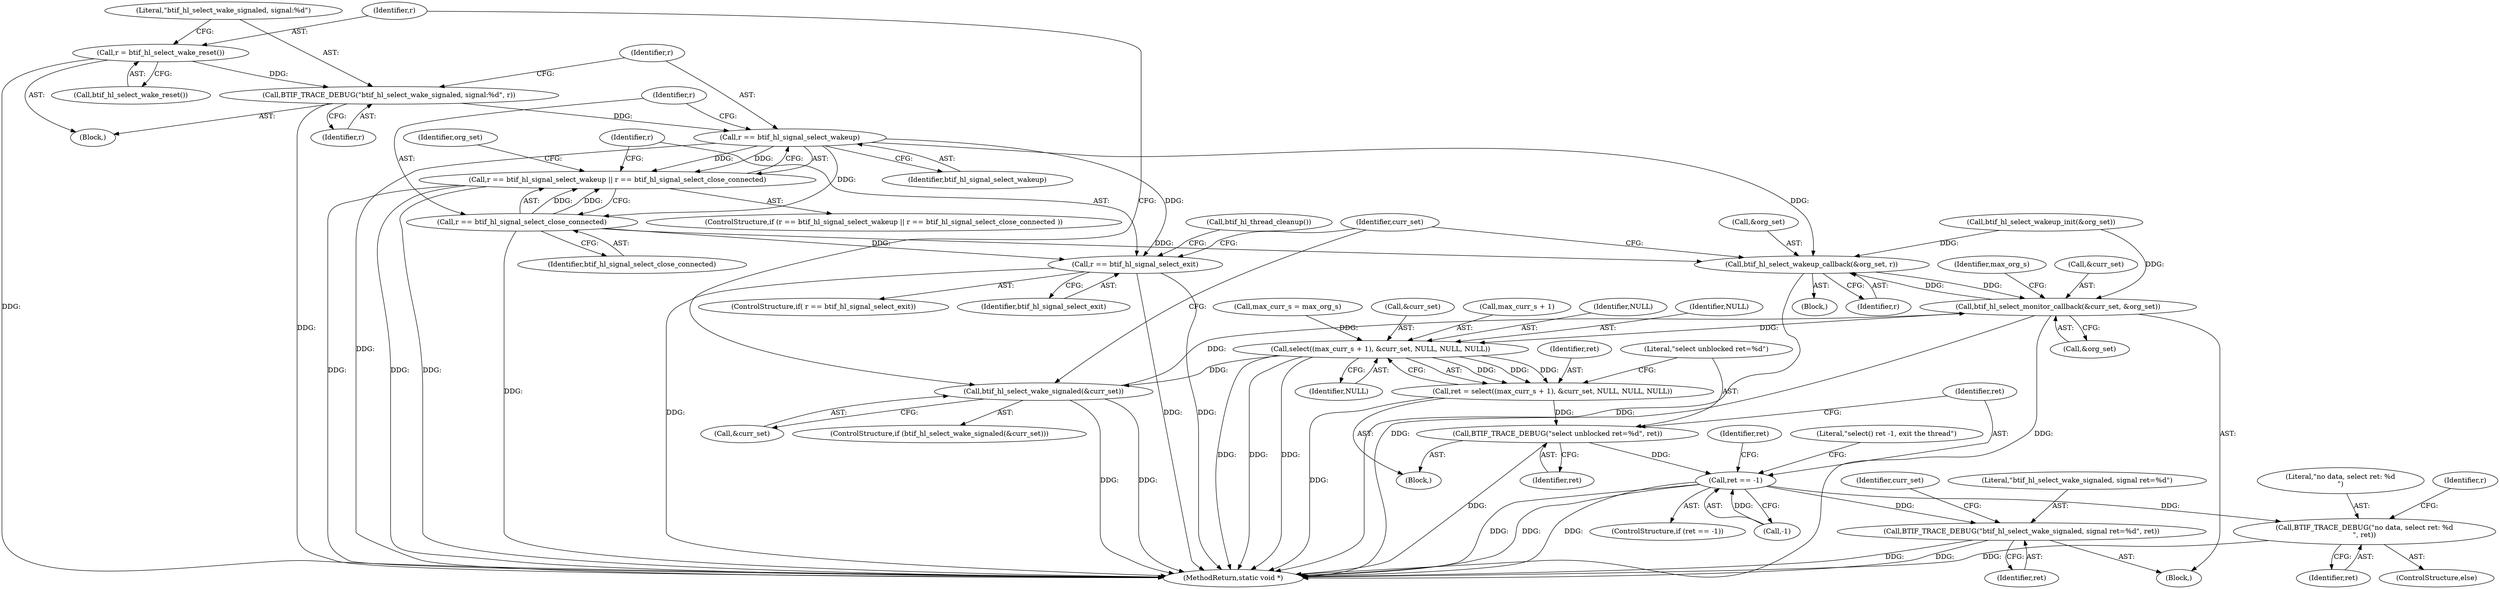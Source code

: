 digraph "0_Android_472271b153c5dc53c28beac55480a8d8434b2d5c_19@API" {
"1000186" [label="(Call,r == btif_hl_signal_select_wakeup)"];
"1000181" [label="(Call,BTIF_TRACE_DEBUG(\"btif_hl_select_wake_signaled, signal:%d\", r))"];
"1000178" [label="(Call,r = btif_hl_select_wake_reset())"];
"1000185" [label="(Call,r == btif_hl_signal_select_wakeup || r == btif_hl_signal_select_close_connected)"];
"1000189" [label="(Call,r == btif_hl_signal_select_close_connected)"];
"1000193" [label="(Call,btif_hl_select_wakeup_callback(&org_set, r))"];
"1000208" [label="(Call,btif_hl_select_monitor_callback(&curr_set, &org_set))"];
"1000139" [label="(Call,select((max_curr_s + 1), &curr_set, NULL, NULL, NULL))"];
"1000137" [label="(Call,ret = select((max_curr_s + 1), &curr_set, NULL, NULL, NULL))"];
"1000148" [label="(Call,BTIF_TRACE_DEBUG(\"select unblocked ret=%d\", ret))"];
"1000152" [label="(Call,ret == -1)"];
"1000170" [label="(Call,BTIF_TRACE_DEBUG(\"btif_hl_select_wake_signaled, signal ret=%d\", ret))"];
"1000218" [label="(Call,BTIF_TRACE_DEBUG(\"no data, select ret: %d\n\", ret))"];
"1000174" [label="(Call,btif_hl_select_wake_signaled(&curr_set))"];
"1000199" [label="(Call,r == btif_hl_signal_select_exit)"];
"1000209" [label="(Call,&curr_set)"];
"1000133" [label="(Call,max_curr_s = max_org_s)"];
"1000143" [label="(Call,&curr_set)"];
"1000190" [label="(Identifier,r)"];
"1000173" [label="(ControlStructure,if (btif_hl_select_wake_signaled(&curr_set)))"];
"1000124" [label="(Block,)"];
"1000177" [label="(Block,)"];
"1000194" [label="(Call,&org_set)"];
"1000151" [label="(ControlStructure,if (ret == -1))"];
"1000192" [label="(Block,)"];
"1000137" [label="(Call,ret = select((max_curr_s + 1), &curr_set, NULL, NULL, NULL))"];
"1000220" [label="(Identifier,ret)"];
"1000168" [label="(Identifier,ret)"];
"1000150" [label="(Identifier,ret)"];
"1000218" [label="(Call,BTIF_TRACE_DEBUG(\"no data, select ret: %d\n\", ret))"];
"1000200" [label="(Identifier,r)"];
"1000186" [label="(Call,r == btif_hl_signal_select_wakeup)"];
"1000184" [label="(ControlStructure,if (r == btif_hl_signal_select_wakeup || r == btif_hl_signal_select_close_connected ))"];
"1000210" [label="(Identifier,curr_set)"];
"1000195" [label="(Identifier,org_set)"];
"1000203" [label="(Call,btif_hl_thread_cleanup())"];
"1000152" [label="(Call,ret == -1)"];
"1000182" [label="(Literal,\"btif_hl_select_wake_signaled, signal:%d\")"];
"1000174" [label="(Call,btif_hl_select_wake_signaled(&curr_set))"];
"1000191" [label="(Identifier,btif_hl_signal_select_close_connected)"];
"1000140" [label="(Call,max_curr_s + 1)"];
"1000198" [label="(ControlStructure,if( r == btif_hl_signal_select_exit))"];
"1000187" [label="(Identifier,r)"];
"1000219" [label="(Literal,\"no data, select ret: %d\n\")"];
"1000211" [label="(Call,&org_set)"];
"1000145" [label="(Identifier,NULL)"];
"1000171" [label="(Literal,\"btif_hl_select_wake_signaled, signal ret=%d\")"];
"1000214" [label="(Identifier,max_org_s)"];
"1000138" [label="(Identifier,ret)"];
"1000183" [label="(Identifier,r)"];
"1000217" [label="(ControlStructure,else)"];
"1000178" [label="(Call,r = btif_hl_select_wake_reset())"];
"1000126" [label="(Identifier,r)"];
"1000201" [label="(Identifier,btif_hl_signal_select_exit)"];
"1000117" [label="(Call,btif_hl_select_wakeup_init(&org_set))"];
"1000189" [label="(Call,r == btif_hl_signal_select_close_connected)"];
"1000176" [label="(Identifier,curr_set)"];
"1000170" [label="(Call,BTIF_TRACE_DEBUG(\"btif_hl_select_wake_signaled, signal ret=%d\", ret))"];
"1000146" [label="(Identifier,NULL)"];
"1000139" [label="(Call,select((max_curr_s + 1), &curr_set, NULL, NULL, NULL))"];
"1000158" [label="(Literal,\"select() ret -1, exit the thread\")"];
"1000196" [label="(Identifier,r)"];
"1000175" [label="(Call,&curr_set)"];
"1000148" [label="(Call,BTIF_TRACE_DEBUG(\"select unblocked ret=%d\", ret))"];
"1000180" [label="(Call,btif_hl_select_wake_reset())"];
"1000149" [label="(Literal,\"select unblocked ret=%d\")"];
"1000153" [label="(Identifier,ret)"];
"1000154" [label="(Call,-1)"];
"1000225" [label="(MethodReturn,static void *)"];
"1000188" [label="(Identifier,btif_hl_signal_select_wakeup)"];
"1000208" [label="(Call,btif_hl_select_monitor_callback(&curr_set, &org_set))"];
"1000172" [label="(Identifier,ret)"];
"1000147" [label="(Identifier,NULL)"];
"1000179" [label="(Identifier,r)"];
"1000181" [label="(Call,BTIF_TRACE_DEBUG(\"btif_hl_select_wake_signaled, signal:%d\", r))"];
"1000193" [label="(Call,btif_hl_select_wakeup_callback(&org_set, r))"];
"1000185" [label="(Call,r == btif_hl_signal_select_wakeup || r == btif_hl_signal_select_close_connected)"];
"1000199" [label="(Call,r == btif_hl_signal_select_exit)"];
"1000169" [label="(Block,)"];
"1000186" -> "1000185"  [label="AST: "];
"1000186" -> "1000188"  [label="CFG: "];
"1000187" -> "1000186"  [label="AST: "];
"1000188" -> "1000186"  [label="AST: "];
"1000190" -> "1000186"  [label="CFG: "];
"1000185" -> "1000186"  [label="CFG: "];
"1000186" -> "1000225"  [label="DDG: "];
"1000186" -> "1000185"  [label="DDG: "];
"1000186" -> "1000185"  [label="DDG: "];
"1000181" -> "1000186"  [label="DDG: "];
"1000186" -> "1000189"  [label="DDG: "];
"1000186" -> "1000193"  [label="DDG: "];
"1000186" -> "1000199"  [label="DDG: "];
"1000181" -> "1000177"  [label="AST: "];
"1000181" -> "1000183"  [label="CFG: "];
"1000182" -> "1000181"  [label="AST: "];
"1000183" -> "1000181"  [label="AST: "];
"1000187" -> "1000181"  [label="CFG: "];
"1000181" -> "1000225"  [label="DDG: "];
"1000178" -> "1000181"  [label="DDG: "];
"1000178" -> "1000177"  [label="AST: "];
"1000178" -> "1000180"  [label="CFG: "];
"1000179" -> "1000178"  [label="AST: "];
"1000180" -> "1000178"  [label="AST: "];
"1000182" -> "1000178"  [label="CFG: "];
"1000178" -> "1000225"  [label="DDG: "];
"1000185" -> "1000184"  [label="AST: "];
"1000185" -> "1000189"  [label="CFG: "];
"1000189" -> "1000185"  [label="AST: "];
"1000195" -> "1000185"  [label="CFG: "];
"1000200" -> "1000185"  [label="CFG: "];
"1000185" -> "1000225"  [label="DDG: "];
"1000185" -> "1000225"  [label="DDG: "];
"1000185" -> "1000225"  [label="DDG: "];
"1000189" -> "1000185"  [label="DDG: "];
"1000189" -> "1000185"  [label="DDG: "];
"1000189" -> "1000191"  [label="CFG: "];
"1000190" -> "1000189"  [label="AST: "];
"1000191" -> "1000189"  [label="AST: "];
"1000189" -> "1000225"  [label="DDG: "];
"1000189" -> "1000193"  [label="DDG: "];
"1000189" -> "1000199"  [label="DDG: "];
"1000193" -> "1000192"  [label="AST: "];
"1000193" -> "1000196"  [label="CFG: "];
"1000194" -> "1000193"  [label="AST: "];
"1000196" -> "1000193"  [label="AST: "];
"1000210" -> "1000193"  [label="CFG: "];
"1000193" -> "1000225"  [label="DDG: "];
"1000117" -> "1000193"  [label="DDG: "];
"1000208" -> "1000193"  [label="DDG: "];
"1000193" -> "1000208"  [label="DDG: "];
"1000208" -> "1000169"  [label="AST: "];
"1000208" -> "1000211"  [label="CFG: "];
"1000209" -> "1000208"  [label="AST: "];
"1000211" -> "1000208"  [label="AST: "];
"1000214" -> "1000208"  [label="CFG: "];
"1000208" -> "1000225"  [label="DDG: "];
"1000208" -> "1000225"  [label="DDG: "];
"1000208" -> "1000139"  [label="DDG: "];
"1000174" -> "1000208"  [label="DDG: "];
"1000117" -> "1000208"  [label="DDG: "];
"1000139" -> "1000137"  [label="AST: "];
"1000139" -> "1000147"  [label="CFG: "];
"1000140" -> "1000139"  [label="AST: "];
"1000143" -> "1000139"  [label="AST: "];
"1000145" -> "1000139"  [label="AST: "];
"1000146" -> "1000139"  [label="AST: "];
"1000147" -> "1000139"  [label="AST: "];
"1000137" -> "1000139"  [label="CFG: "];
"1000139" -> "1000225"  [label="DDG: "];
"1000139" -> "1000225"  [label="DDG: "];
"1000139" -> "1000225"  [label="DDG: "];
"1000139" -> "1000137"  [label="DDG: "];
"1000139" -> "1000137"  [label="DDG: "];
"1000139" -> "1000137"  [label="DDG: "];
"1000133" -> "1000139"  [label="DDG: "];
"1000139" -> "1000174"  [label="DDG: "];
"1000137" -> "1000124"  [label="AST: "];
"1000138" -> "1000137"  [label="AST: "];
"1000149" -> "1000137"  [label="CFG: "];
"1000137" -> "1000225"  [label="DDG: "];
"1000137" -> "1000148"  [label="DDG: "];
"1000148" -> "1000124"  [label="AST: "];
"1000148" -> "1000150"  [label="CFG: "];
"1000149" -> "1000148"  [label="AST: "];
"1000150" -> "1000148"  [label="AST: "];
"1000153" -> "1000148"  [label="CFG: "];
"1000148" -> "1000225"  [label="DDG: "];
"1000148" -> "1000152"  [label="DDG: "];
"1000152" -> "1000151"  [label="AST: "];
"1000152" -> "1000154"  [label="CFG: "];
"1000153" -> "1000152"  [label="AST: "];
"1000154" -> "1000152"  [label="AST: "];
"1000158" -> "1000152"  [label="CFG: "];
"1000168" -> "1000152"  [label="CFG: "];
"1000152" -> "1000225"  [label="DDG: "];
"1000152" -> "1000225"  [label="DDG: "];
"1000152" -> "1000225"  [label="DDG: "];
"1000154" -> "1000152"  [label="DDG: "];
"1000152" -> "1000170"  [label="DDG: "];
"1000152" -> "1000218"  [label="DDG: "];
"1000170" -> "1000169"  [label="AST: "];
"1000170" -> "1000172"  [label="CFG: "];
"1000171" -> "1000170"  [label="AST: "];
"1000172" -> "1000170"  [label="AST: "];
"1000176" -> "1000170"  [label="CFG: "];
"1000170" -> "1000225"  [label="DDG: "];
"1000170" -> "1000225"  [label="DDG: "];
"1000218" -> "1000217"  [label="AST: "];
"1000218" -> "1000220"  [label="CFG: "];
"1000219" -> "1000218"  [label="AST: "];
"1000220" -> "1000218"  [label="AST: "];
"1000126" -> "1000218"  [label="CFG: "];
"1000218" -> "1000225"  [label="DDG: "];
"1000174" -> "1000173"  [label="AST: "];
"1000174" -> "1000175"  [label="CFG: "];
"1000175" -> "1000174"  [label="AST: "];
"1000179" -> "1000174"  [label="CFG: "];
"1000210" -> "1000174"  [label="CFG: "];
"1000174" -> "1000225"  [label="DDG: "];
"1000174" -> "1000225"  [label="DDG: "];
"1000199" -> "1000198"  [label="AST: "];
"1000199" -> "1000201"  [label="CFG: "];
"1000200" -> "1000199"  [label="AST: "];
"1000201" -> "1000199"  [label="AST: "];
"1000203" -> "1000199"  [label="CFG: "];
"1000210" -> "1000199"  [label="CFG: "];
"1000199" -> "1000225"  [label="DDG: "];
"1000199" -> "1000225"  [label="DDG: "];
"1000199" -> "1000225"  [label="DDG: "];
}
